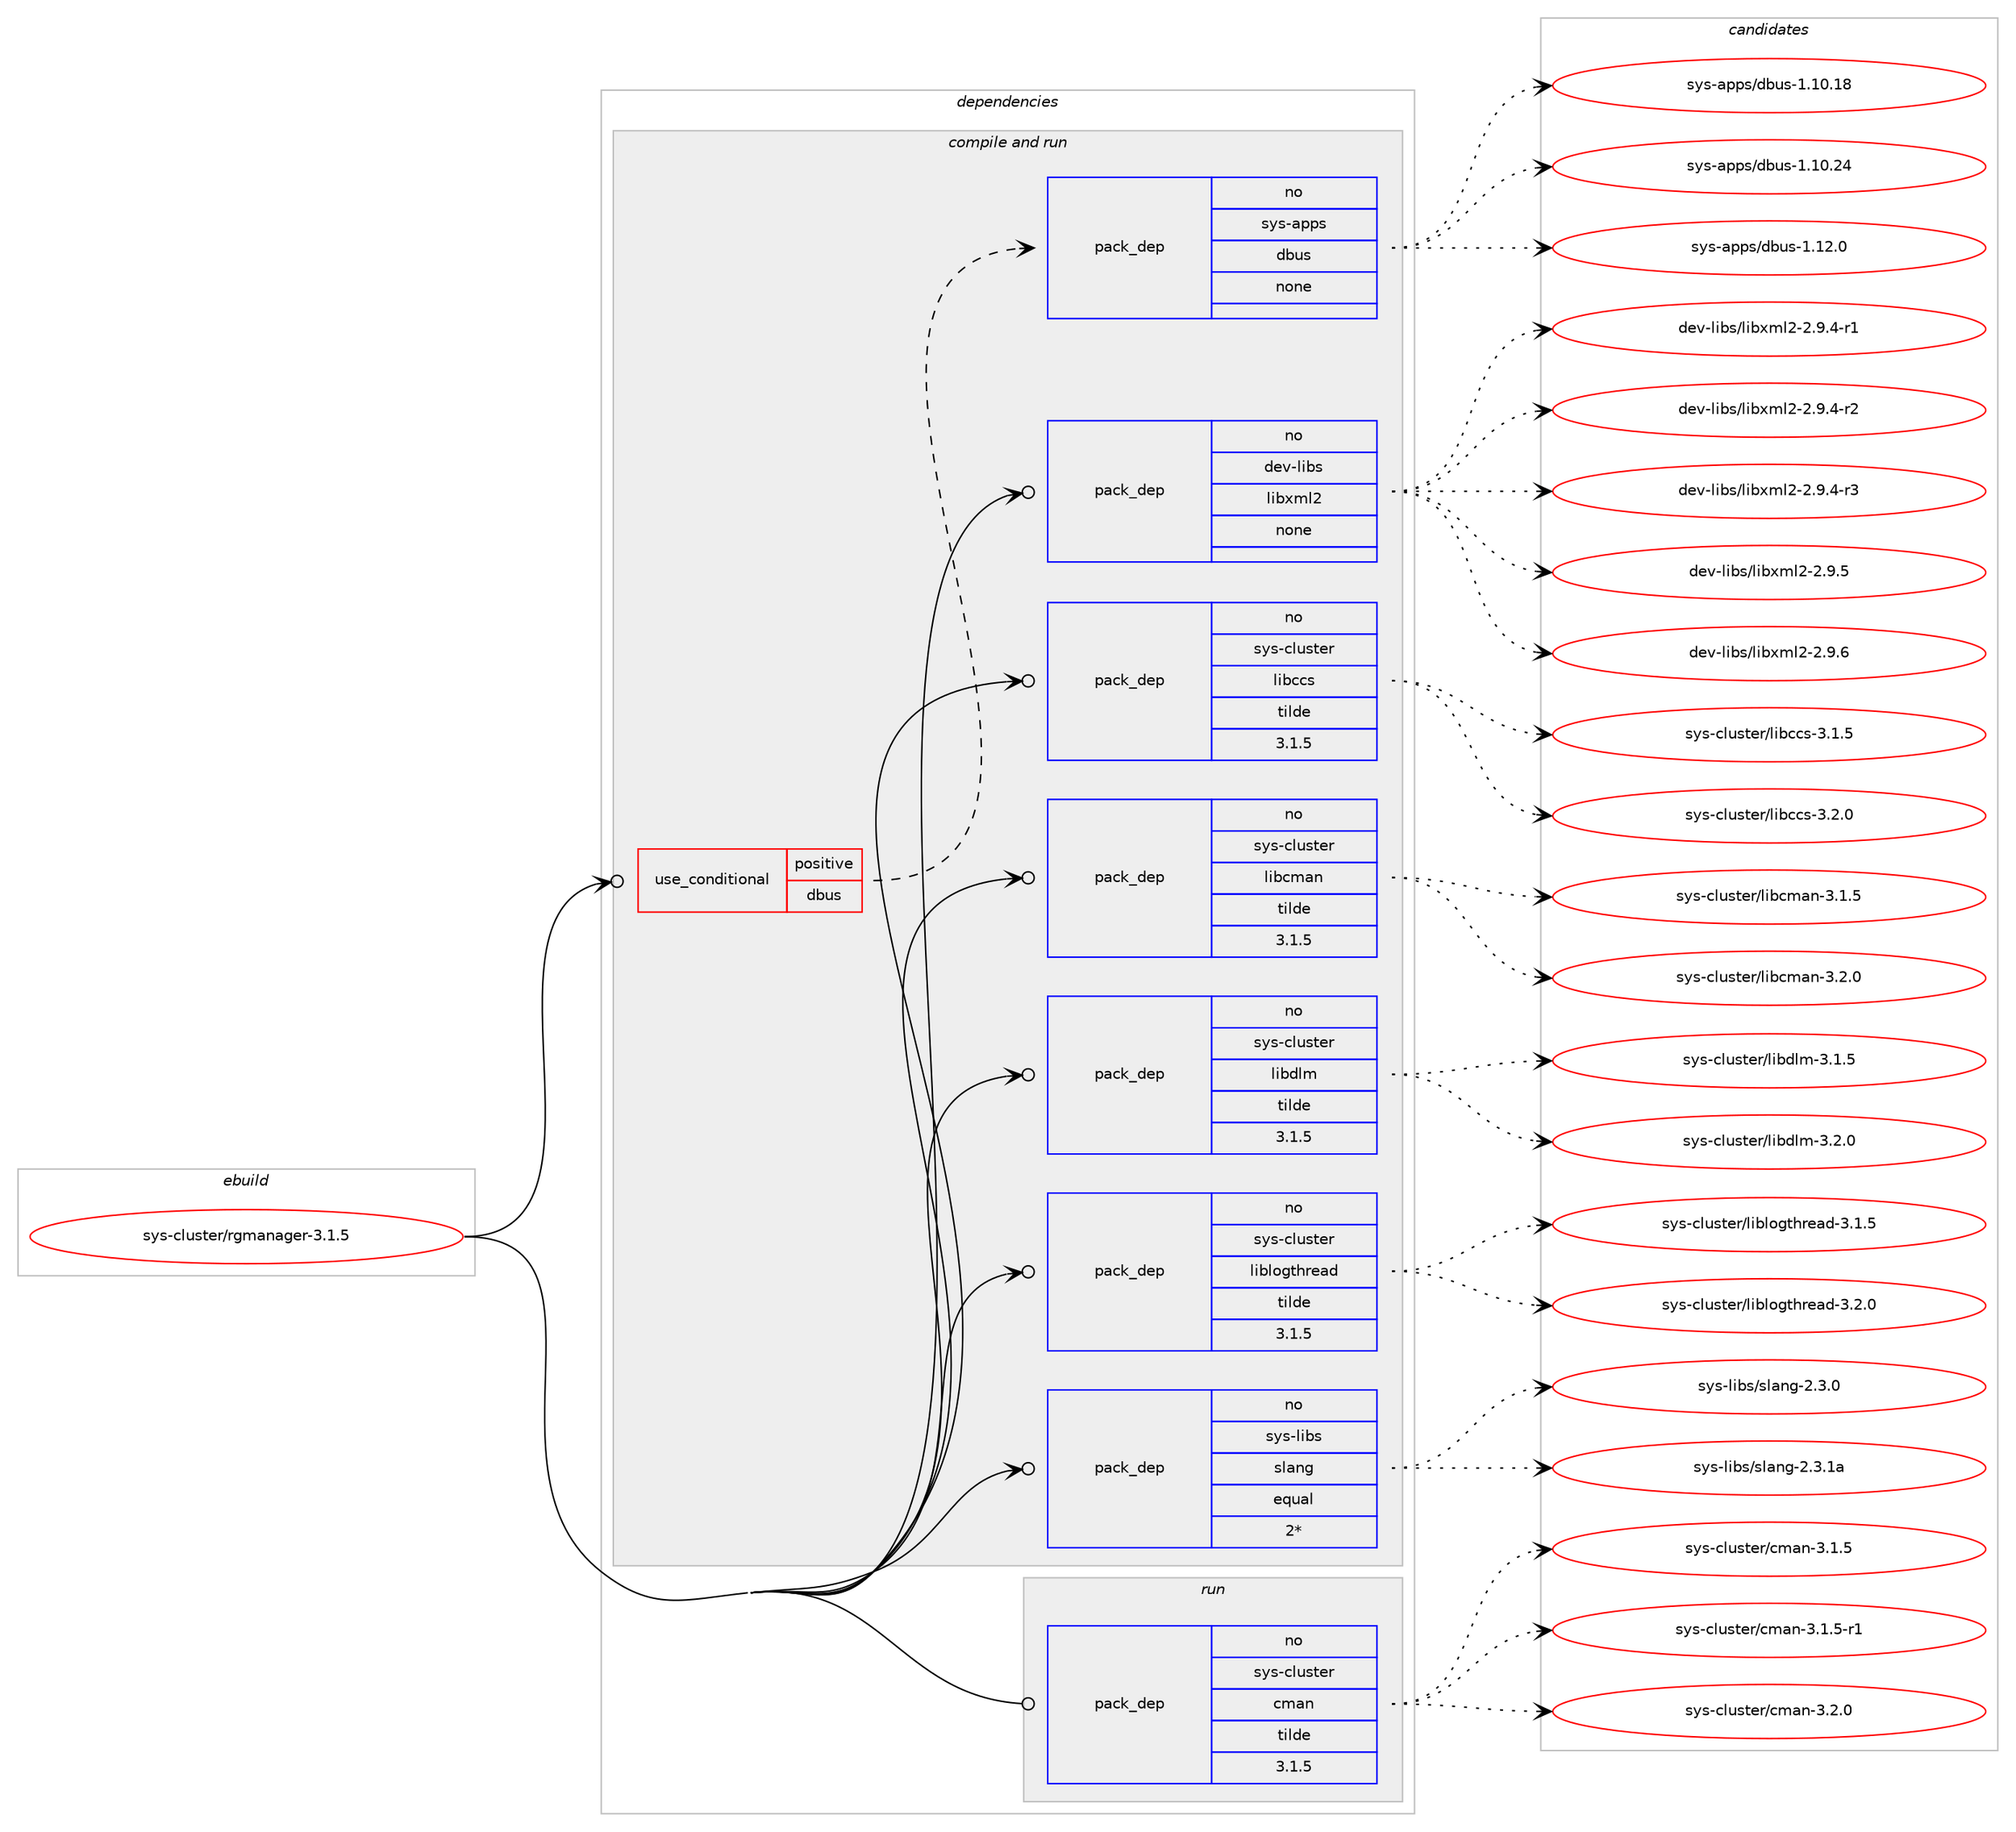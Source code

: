 digraph prolog {

# *************
# Graph options
# *************

newrank=true;
concentrate=true;
compound=true;
graph [rankdir=LR,fontname=Helvetica,fontsize=10,ranksep=1.5];#, ranksep=2.5, nodesep=0.2];
edge  [arrowhead=vee];
node  [fontname=Helvetica,fontsize=10];

# **********
# The ebuild
# **********

subgraph cluster_leftcol {
color=gray;
rank=same;
label=<<i>ebuild</i>>;
id [label="sys-cluster/rgmanager-3.1.5", color=red, width=4, href="../sys-cluster/rgmanager-3.1.5.svg"];
}

# ****************
# The dependencies
# ****************

subgraph cluster_midcol {
color=gray;
label=<<i>dependencies</i>>;
subgraph cluster_compile {
fillcolor="#eeeeee";
style=filled;
label=<<i>compile</i>>;
}
subgraph cluster_compileandrun {
fillcolor="#eeeeee";
style=filled;
label=<<i>compile and run</i>>;
subgraph cond115705 {
dependency482506 [label=<<TABLE BORDER="0" CELLBORDER="1" CELLSPACING="0" CELLPADDING="4"><TR><TD ROWSPAN="3" CELLPADDING="10">use_conditional</TD></TR><TR><TD>positive</TD></TR><TR><TD>dbus</TD></TR></TABLE>>, shape=none, color=red];
subgraph pack358382 {
dependency482507 [label=<<TABLE BORDER="0" CELLBORDER="1" CELLSPACING="0" CELLPADDING="4" WIDTH="220"><TR><TD ROWSPAN="6" CELLPADDING="30">pack_dep</TD></TR><TR><TD WIDTH="110">no</TD></TR><TR><TD>sys-apps</TD></TR><TR><TD>dbus</TD></TR><TR><TD>none</TD></TR><TR><TD></TD></TR></TABLE>>, shape=none, color=blue];
}
dependency482506:e -> dependency482507:w [weight=20,style="dashed",arrowhead="vee"];
}
id:e -> dependency482506:w [weight=20,style="solid",arrowhead="odotvee"];
subgraph pack358383 {
dependency482508 [label=<<TABLE BORDER="0" CELLBORDER="1" CELLSPACING="0" CELLPADDING="4" WIDTH="220"><TR><TD ROWSPAN="6" CELLPADDING="30">pack_dep</TD></TR><TR><TD WIDTH="110">no</TD></TR><TR><TD>dev-libs</TD></TR><TR><TD>libxml2</TD></TR><TR><TD>none</TD></TR><TR><TD></TD></TR></TABLE>>, shape=none, color=blue];
}
id:e -> dependency482508:w [weight=20,style="solid",arrowhead="odotvee"];
subgraph pack358384 {
dependency482509 [label=<<TABLE BORDER="0" CELLBORDER="1" CELLSPACING="0" CELLPADDING="4" WIDTH="220"><TR><TD ROWSPAN="6" CELLPADDING="30">pack_dep</TD></TR><TR><TD WIDTH="110">no</TD></TR><TR><TD>sys-cluster</TD></TR><TR><TD>libccs</TD></TR><TR><TD>tilde</TD></TR><TR><TD>3.1.5</TD></TR></TABLE>>, shape=none, color=blue];
}
id:e -> dependency482509:w [weight=20,style="solid",arrowhead="odotvee"];
subgraph pack358385 {
dependency482510 [label=<<TABLE BORDER="0" CELLBORDER="1" CELLSPACING="0" CELLPADDING="4" WIDTH="220"><TR><TD ROWSPAN="6" CELLPADDING="30">pack_dep</TD></TR><TR><TD WIDTH="110">no</TD></TR><TR><TD>sys-cluster</TD></TR><TR><TD>libcman</TD></TR><TR><TD>tilde</TD></TR><TR><TD>3.1.5</TD></TR></TABLE>>, shape=none, color=blue];
}
id:e -> dependency482510:w [weight=20,style="solid",arrowhead="odotvee"];
subgraph pack358386 {
dependency482511 [label=<<TABLE BORDER="0" CELLBORDER="1" CELLSPACING="0" CELLPADDING="4" WIDTH="220"><TR><TD ROWSPAN="6" CELLPADDING="30">pack_dep</TD></TR><TR><TD WIDTH="110">no</TD></TR><TR><TD>sys-cluster</TD></TR><TR><TD>libdlm</TD></TR><TR><TD>tilde</TD></TR><TR><TD>3.1.5</TD></TR></TABLE>>, shape=none, color=blue];
}
id:e -> dependency482511:w [weight=20,style="solid",arrowhead="odotvee"];
subgraph pack358387 {
dependency482512 [label=<<TABLE BORDER="0" CELLBORDER="1" CELLSPACING="0" CELLPADDING="4" WIDTH="220"><TR><TD ROWSPAN="6" CELLPADDING="30">pack_dep</TD></TR><TR><TD WIDTH="110">no</TD></TR><TR><TD>sys-cluster</TD></TR><TR><TD>liblogthread</TD></TR><TR><TD>tilde</TD></TR><TR><TD>3.1.5</TD></TR></TABLE>>, shape=none, color=blue];
}
id:e -> dependency482512:w [weight=20,style="solid",arrowhead="odotvee"];
subgraph pack358388 {
dependency482513 [label=<<TABLE BORDER="0" CELLBORDER="1" CELLSPACING="0" CELLPADDING="4" WIDTH="220"><TR><TD ROWSPAN="6" CELLPADDING="30">pack_dep</TD></TR><TR><TD WIDTH="110">no</TD></TR><TR><TD>sys-libs</TD></TR><TR><TD>slang</TD></TR><TR><TD>equal</TD></TR><TR><TD>2*</TD></TR></TABLE>>, shape=none, color=blue];
}
id:e -> dependency482513:w [weight=20,style="solid",arrowhead="odotvee"];
}
subgraph cluster_run {
fillcolor="#eeeeee";
style=filled;
label=<<i>run</i>>;
subgraph pack358389 {
dependency482514 [label=<<TABLE BORDER="0" CELLBORDER="1" CELLSPACING="0" CELLPADDING="4" WIDTH="220"><TR><TD ROWSPAN="6" CELLPADDING="30">pack_dep</TD></TR><TR><TD WIDTH="110">no</TD></TR><TR><TD>sys-cluster</TD></TR><TR><TD>cman</TD></TR><TR><TD>tilde</TD></TR><TR><TD>3.1.5</TD></TR></TABLE>>, shape=none, color=blue];
}
id:e -> dependency482514:w [weight=20,style="solid",arrowhead="odot"];
}
}

# **************
# The candidates
# **************

subgraph cluster_choices {
rank=same;
color=gray;
label=<<i>candidates</i>>;

subgraph choice358382 {
color=black;
nodesep=1;
choice115121115459711211211547100981171154549464948464956 [label="sys-apps/dbus-1.10.18", color=red, width=4,href="../sys-apps/dbus-1.10.18.svg"];
choice115121115459711211211547100981171154549464948465052 [label="sys-apps/dbus-1.10.24", color=red, width=4,href="../sys-apps/dbus-1.10.24.svg"];
choice1151211154597112112115471009811711545494649504648 [label="sys-apps/dbus-1.12.0", color=red, width=4,href="../sys-apps/dbus-1.12.0.svg"];
dependency482507:e -> choice115121115459711211211547100981171154549464948464956:w [style=dotted,weight="100"];
dependency482507:e -> choice115121115459711211211547100981171154549464948465052:w [style=dotted,weight="100"];
dependency482507:e -> choice1151211154597112112115471009811711545494649504648:w [style=dotted,weight="100"];
}
subgraph choice358383 {
color=black;
nodesep=1;
choice10010111845108105981154710810598120109108504550465746524511449 [label="dev-libs/libxml2-2.9.4-r1", color=red, width=4,href="../dev-libs/libxml2-2.9.4-r1.svg"];
choice10010111845108105981154710810598120109108504550465746524511450 [label="dev-libs/libxml2-2.9.4-r2", color=red, width=4,href="../dev-libs/libxml2-2.9.4-r2.svg"];
choice10010111845108105981154710810598120109108504550465746524511451 [label="dev-libs/libxml2-2.9.4-r3", color=red, width=4,href="../dev-libs/libxml2-2.9.4-r3.svg"];
choice1001011184510810598115471081059812010910850455046574653 [label="dev-libs/libxml2-2.9.5", color=red, width=4,href="../dev-libs/libxml2-2.9.5.svg"];
choice1001011184510810598115471081059812010910850455046574654 [label="dev-libs/libxml2-2.9.6", color=red, width=4,href="../dev-libs/libxml2-2.9.6.svg"];
dependency482508:e -> choice10010111845108105981154710810598120109108504550465746524511449:w [style=dotted,weight="100"];
dependency482508:e -> choice10010111845108105981154710810598120109108504550465746524511450:w [style=dotted,weight="100"];
dependency482508:e -> choice10010111845108105981154710810598120109108504550465746524511451:w [style=dotted,weight="100"];
dependency482508:e -> choice1001011184510810598115471081059812010910850455046574653:w [style=dotted,weight="100"];
dependency482508:e -> choice1001011184510810598115471081059812010910850455046574654:w [style=dotted,weight="100"];
}
subgraph choice358384 {
color=black;
nodesep=1;
choice115121115459910811711511610111447108105989999115455146494653 [label="sys-cluster/libccs-3.1.5", color=red, width=4,href="../sys-cluster/libccs-3.1.5.svg"];
choice115121115459910811711511610111447108105989999115455146504648 [label="sys-cluster/libccs-3.2.0", color=red, width=4,href="../sys-cluster/libccs-3.2.0.svg"];
dependency482509:e -> choice115121115459910811711511610111447108105989999115455146494653:w [style=dotted,weight="100"];
dependency482509:e -> choice115121115459910811711511610111447108105989999115455146504648:w [style=dotted,weight="100"];
}
subgraph choice358385 {
color=black;
nodesep=1;
choice115121115459910811711511610111447108105989910997110455146494653 [label="sys-cluster/libcman-3.1.5", color=red, width=4,href="../sys-cluster/libcman-3.1.5.svg"];
choice115121115459910811711511610111447108105989910997110455146504648 [label="sys-cluster/libcman-3.2.0", color=red, width=4,href="../sys-cluster/libcman-3.2.0.svg"];
dependency482510:e -> choice115121115459910811711511610111447108105989910997110455146494653:w [style=dotted,weight="100"];
dependency482510:e -> choice115121115459910811711511610111447108105989910997110455146504648:w [style=dotted,weight="100"];
}
subgraph choice358386 {
color=black;
nodesep=1;
choice11512111545991081171151161011144710810598100108109455146494653 [label="sys-cluster/libdlm-3.1.5", color=red, width=4,href="../sys-cluster/libdlm-3.1.5.svg"];
choice11512111545991081171151161011144710810598100108109455146504648 [label="sys-cluster/libdlm-3.2.0", color=red, width=4,href="../sys-cluster/libdlm-3.2.0.svg"];
dependency482511:e -> choice11512111545991081171151161011144710810598100108109455146494653:w [style=dotted,weight="100"];
dependency482511:e -> choice11512111545991081171151161011144710810598100108109455146504648:w [style=dotted,weight="100"];
}
subgraph choice358387 {
color=black;
nodesep=1;
choice1151211154599108117115116101114471081059810811110311610411410197100455146494653 [label="sys-cluster/liblogthread-3.1.5", color=red, width=4,href="../sys-cluster/liblogthread-3.1.5.svg"];
choice1151211154599108117115116101114471081059810811110311610411410197100455146504648 [label="sys-cluster/liblogthread-3.2.0", color=red, width=4,href="../sys-cluster/liblogthread-3.2.0.svg"];
dependency482512:e -> choice1151211154599108117115116101114471081059810811110311610411410197100455146494653:w [style=dotted,weight="100"];
dependency482512:e -> choice1151211154599108117115116101114471081059810811110311610411410197100455146504648:w [style=dotted,weight="100"];
}
subgraph choice358388 {
color=black;
nodesep=1;
choice11512111545108105981154711510897110103455046514648 [label="sys-libs/slang-2.3.0", color=red, width=4,href="../sys-libs/slang-2.3.0.svg"];
choice1151211154510810598115471151089711010345504651464997 [label="sys-libs/slang-2.3.1a", color=red, width=4,href="../sys-libs/slang-2.3.1a.svg"];
dependency482513:e -> choice11512111545108105981154711510897110103455046514648:w [style=dotted,weight="100"];
dependency482513:e -> choice1151211154510810598115471151089711010345504651464997:w [style=dotted,weight="100"];
}
subgraph choice358389 {
color=black;
nodesep=1;
choice1151211154599108117115116101114479910997110455146494653 [label="sys-cluster/cman-3.1.5", color=red, width=4,href="../sys-cluster/cman-3.1.5.svg"];
choice11512111545991081171151161011144799109971104551464946534511449 [label="sys-cluster/cman-3.1.5-r1", color=red, width=4,href="../sys-cluster/cman-3.1.5-r1.svg"];
choice1151211154599108117115116101114479910997110455146504648 [label="sys-cluster/cman-3.2.0", color=red, width=4,href="../sys-cluster/cman-3.2.0.svg"];
dependency482514:e -> choice1151211154599108117115116101114479910997110455146494653:w [style=dotted,weight="100"];
dependency482514:e -> choice11512111545991081171151161011144799109971104551464946534511449:w [style=dotted,weight="100"];
dependency482514:e -> choice1151211154599108117115116101114479910997110455146504648:w [style=dotted,weight="100"];
}
}

}
